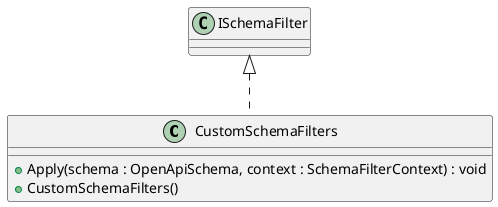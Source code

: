 @startuml CustomSchemaFilters
class CustomSchemaFilters  {
    + Apply(schema : OpenApiSchema, context : SchemaFilterContext) : void
    + CustomSchemaFilters()
}
ISchemaFilter <|.. CustomSchemaFilters
@enduml
